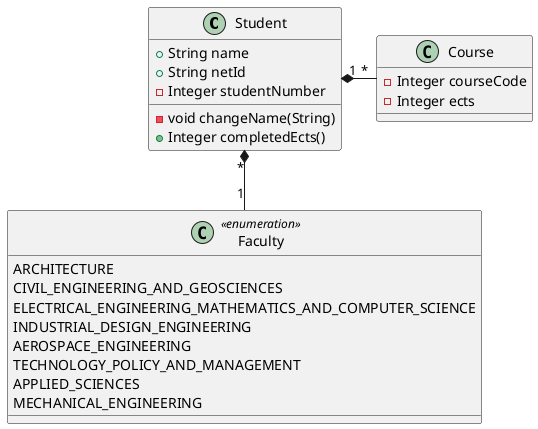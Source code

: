@startuml rust-to-class-2

class Student {
    + String name
    + String netId
    - Integer studentNumber

    - void changeName(String)
    + Integer completedEcts()
}

class Course {
    - Integer courseCode
    - Integer ects
}

class Faculty <<enumeration>> {
    ARCHITECTURE
    CIVIL_ENGINEERING_AND_GEOSCIENCES
    ELECTRICAL_ENGINEERING_MATHEMATICS_AND_COMPUTER_SCIENCE
    INDUSTRIAL_DESIGN_ENGINEERING
    AEROSPACE_ENGINEERING
    TECHNOLOGY_POLICY_AND_MANAGEMENT
    APPLIED_SCIENCES
    MECHANICAL_ENGINEERING
}

Student "1" *- "*" Course
Student "*" *-- "1" Faculty

@enduml